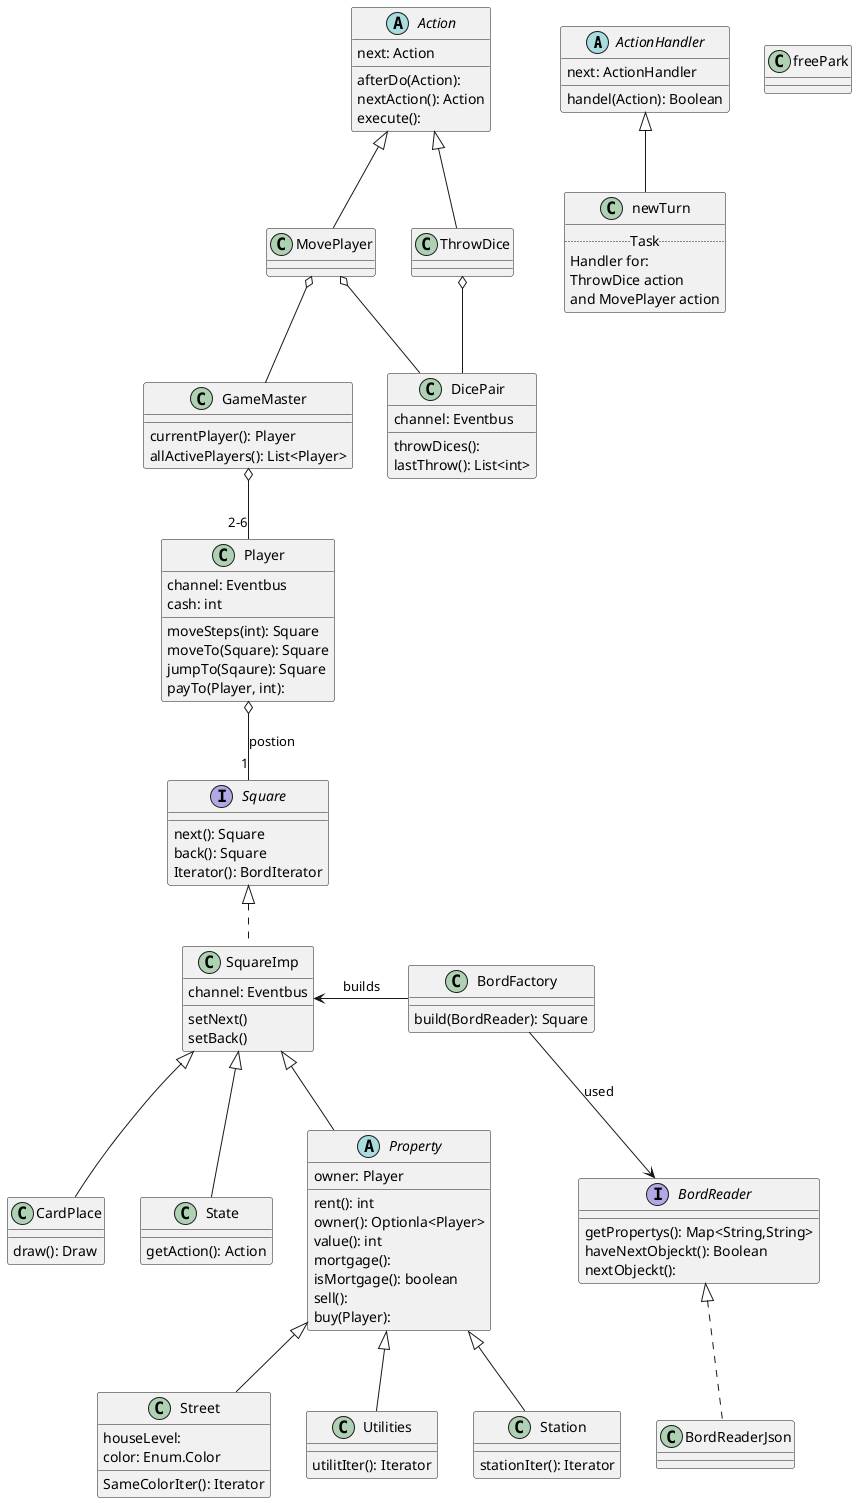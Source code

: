 @startuml Sprint3

abstract ActionHandler {
    next: ActionHandler
    handel(Action): Boolean
}

class newTurn{
    ..Task..
    Handler for:
    ThrowDice action
    and MovePlayer action
}

abstract Action {
    next: Action
    afterDo(Action):
    nextAction(): Action
    execute():
}

'Game Object'
interface Square {
   next(): Square
   back(): Square
   Iterator(): BordIterator
}

class SquareImp {
    channel: Eventbus
    setNext()
    setBack()
}

class Player {
    channel: Eventbus
    cash: int
    moveSteps(int): Square
    moveTo(Square): Square
    jumpTo(Sqaure): Square
    payTo(Player, int):
}

class DicePair {
    channel: Eventbus
    throwDices():
    lastThrow(): List<int>
}

class GameMaster {
    currentPlayer(): Player
    allActivePlayers(): List<Player>
}

abstract Property {
    owner: Player
    rent(): int
    owner(): Optionla<Player>
    value(): int
    mortgage():
    isMortgage(): boolean
    sell():
    buy(Player):
}

class Station {
    stationIter(): Iterator
}
class Street {
    houseLevel:
    color: Enum.Color
    SameColorIter(): Iterator
}
class Utilities {
    utilitIter(): Iterator
}


class CardPlace {
    draw(): Draw
}
class freePark
class State {
    getAction(): Action
}

class BordFactory {
    build(BordReader): Square
}

interface BordReader {
    getPropertys(): Map<String,String>
    haveNextObjeckt(): Boolean
    nextObjeckt():
}


'IO-level'

class BordReaderJson

'Relations'

ActionHandler <|-- newTurn

Action <|-- MovePlayer
Action <|-- ThrowDice
ThrowDice o-- DicePair
MovePlayer o-- DicePair
MovePlayer o-- GameMaster

GameMaster o-- "2-6" Player

Player o-- "1" Square : postion

Square <|.. SquareImp
SquareImp <|-- Property
Property <|-- Street
Property <|-- Station
Property <|-- Utilities

SquareImp <|-- State
SquareImp <|-- CardPlace

SquareImp <- BordFactory : builds
BordFactory --> BordReader : used
BordReader <|.. BordReaderJson

@enduml
